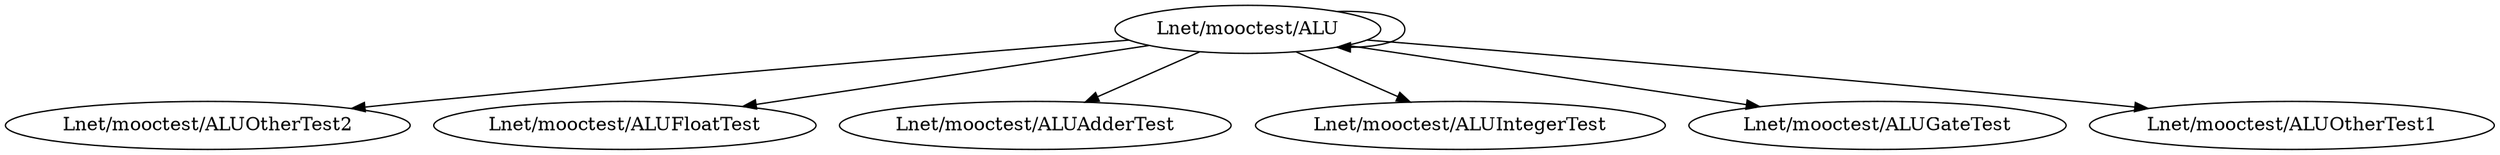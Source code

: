 digraph cmd_class {
    "Lnet/mooctest/ALU" -> "Lnet/mooctest/ALUOtherTest2";
    "Lnet/mooctest/ALU" -> "Lnet/mooctest/ALUFloatTest";
    "Lnet/mooctest/ALU" -> "Lnet/mooctest/ALUAdderTest";
    "Lnet/mooctest/ALU" -> "Lnet/mooctest/ALUIntegerTest";
    "Lnet/mooctest/ALU" -> "Lnet/mooctest/ALUGateTest";
    "Lnet/mooctest/ALU" -> "Lnet/mooctest/ALUOtherTest1";
    "Lnet/mooctest/ALU" -> "Lnet/mooctest/ALU";
}
